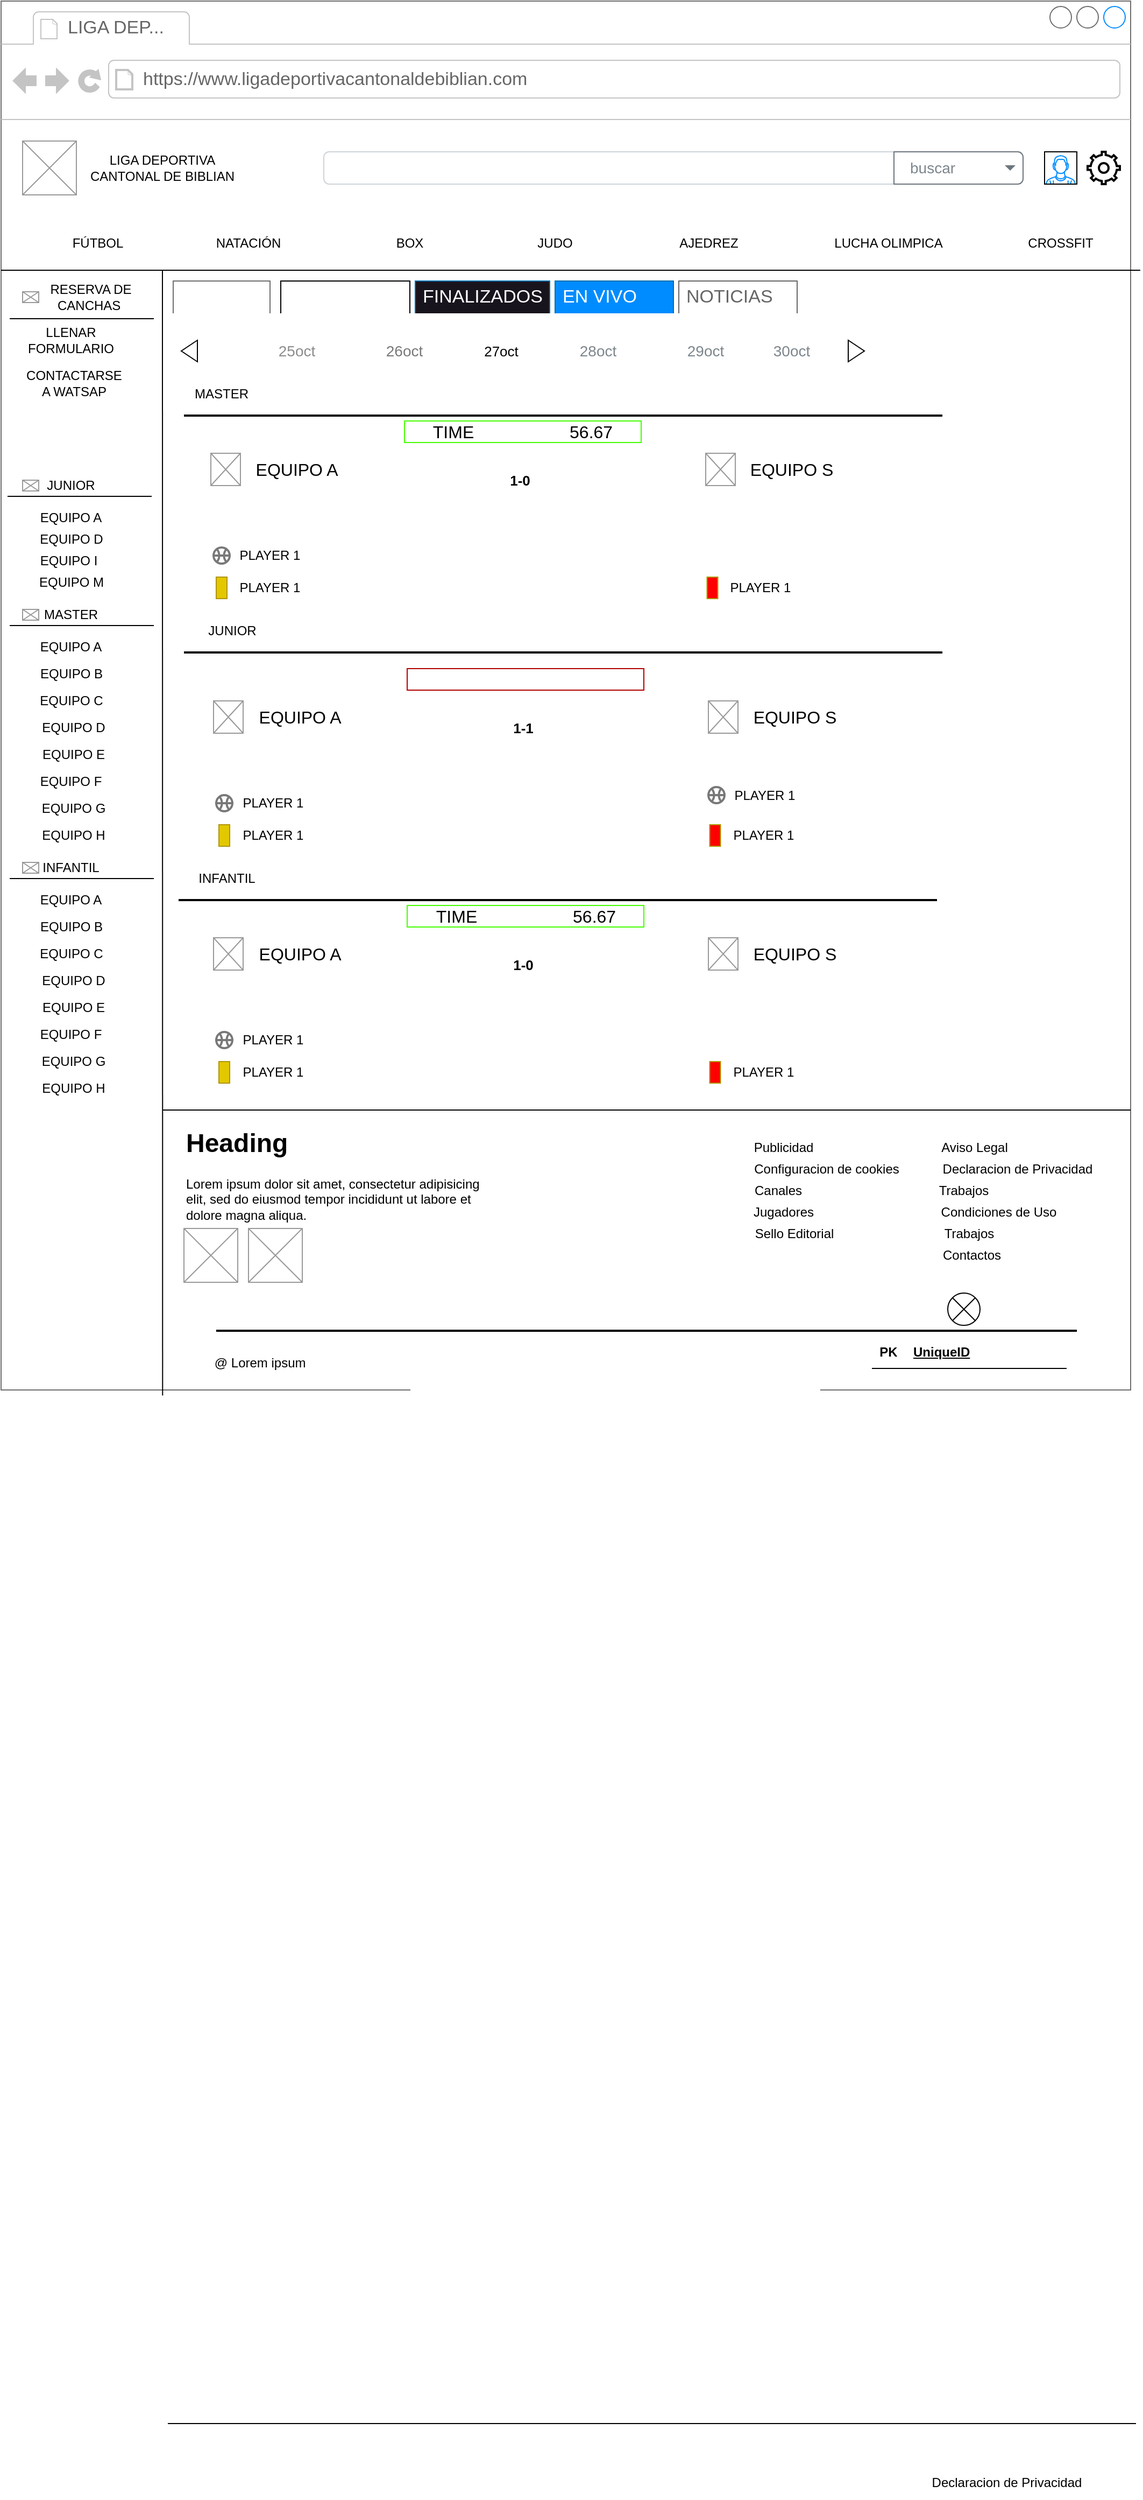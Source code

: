 <mxfile version="25.0.2">
  <diagram name="Page-1" id="2cc2dc42-3aac-f2a9-1cec-7a8b7cbee084">
    <mxGraphModel dx="1480" dy="934" grid="1" gridSize="10" guides="1" tooltips="1" connect="1" arrows="1" fold="1" page="1" pageScale="1" pageWidth="1100" pageHeight="850" background="#ffffff" math="0" shadow="0">
      <root>
        <mxCell id="0" />
        <mxCell id="1" parent="0" />
        <mxCell id="7026571954dc6520-1" value="&lt;div&gt;&lt;br&gt;&lt;/div&gt;&lt;div&gt;&lt;br&gt;&lt;/div&gt;&lt;div&gt;&lt;br&gt;&lt;/div&gt;&lt;div&gt;&lt;br&gt;&lt;/div&gt;" style="strokeWidth=1;shadow=0;dashed=0;align=center;html=1;shape=mxgraph.mockup.containers.browserWindow;rSize=0;strokeColor=#6e6e6e;mainText=,;recursiveResize=0;rounded=0;labelBackgroundColor=none;fontFamily=Verdana;fontSize=12;movable=0;resizable=0;rotatable=0;deletable=0;editable=0;locked=1;connectable=0;fillColor=default;gradientColor=default;" parent="1" vertex="1">
          <mxGeometry x="25" y="20" width="1050" height="1290" as="geometry" />
        </mxCell>
        <mxCell id="7026571954dc6520-2" value="LIGA DEP..." style="strokeWidth=1;shadow=0;dashed=0;align=center;html=1;shape=mxgraph.mockup.containers.anchor;fontSize=17;fontColor=#666666;align=left;" parent="7026571954dc6520-1" vertex="1">
          <mxGeometry x="60" y="12" width="110" height="26" as="geometry" />
        </mxCell>
        <mxCell id="7026571954dc6520-3" value="https://www.ligadeportivacantonaldebiblian.com" style="strokeWidth=1;shadow=0;dashed=0;align=center;html=1;shape=mxgraph.mockup.containers.anchor;rSize=0;fontSize=17;fontColor=#666666;align=left;" parent="7026571954dc6520-1" vertex="1">
          <mxGeometry x="130" y="60" width="250" height="26" as="geometry" />
        </mxCell>
        <mxCell id="J-Y7H0dTVJ3gCG0rteRI-6" value="" style="verticalLabelPosition=bottom;shadow=0;dashed=0;align=center;html=1;verticalAlign=top;strokeWidth=1;shape=mxgraph.mockup.graphics.simpleIcon;strokeColor=#999999;" parent="7026571954dc6520-1" vertex="1">
          <mxGeometry x="20" y="130" width="50" height="50" as="geometry" />
        </mxCell>
        <mxCell id="J-Y7H0dTVJ3gCG0rteRI-8" value="" style="html=1;shadow=0;dashed=0;shape=mxgraph.bootstrap.rrect;rSize=5;strokeColor=#CED4DA;html=1;whiteSpace=wrap;fillColor=#FFFFFF;fontColor=#7D868C;align=left;spacing=15;spacingLeft=40;fontSize=14;" parent="7026571954dc6520-1" vertex="1">
          <mxGeometry x="300" y="140" width="650" height="30" as="geometry" />
        </mxCell>
        <mxCell id="J-Y7H0dTVJ3gCG0rteRI-9" value="buscar" style="html=1;shadow=0;dashed=0;shape=mxgraph.bootstrap.rightButton;strokeColor=#6C757D;gradientColor=inherit;fontColor=inherit;fillColor=inherit;rSize=5;perimeter=none;whiteSpace=wrap;resizeHeight=1;fontSize=14;align=left;spacing=15;" parent="J-Y7H0dTVJ3gCG0rteRI-8" vertex="1">
          <mxGeometry x="1" width="120" height="30" relative="1" as="geometry">
            <mxPoint x="-120" as="offset" />
          </mxGeometry>
        </mxCell>
        <mxCell id="J-Y7H0dTVJ3gCG0rteRI-10" value="" style="shape=triangle;direction=south;fillColor=#6C767D;strokeColor=none;perimeter=none;" parent="J-Y7H0dTVJ3gCG0rteRI-9" vertex="1">
          <mxGeometry x="1" y="0.5" width="10" height="5" relative="1" as="geometry">
            <mxPoint x="-17" y="-2.5" as="offset" />
          </mxGeometry>
        </mxCell>
        <mxCell id="J-Y7H0dTVJ3gCG0rteRI-11" value="" style="html=1;verticalLabelPosition=bottom;align=center;labelBackgroundColor=#ffffff;verticalAlign=top;strokeWidth=2;shadow=0;dashed=0;shape=mxgraph.ios7.icons.settings;" parent="7026571954dc6520-1" vertex="1">
          <mxGeometry x="1010" y="140" width="30" height="30" as="geometry" />
        </mxCell>
        <mxCell id="J-Y7H0dTVJ3gCG0rteRI-12" value="" style="verticalLabelPosition=bottom;shadow=0;dashed=0;align=center;html=1;verticalAlign=top;strokeWidth=1;shape=mxgraph.mockup.containers.userMale;strokeColor2=#008cff;gradientColor=none;" parent="7026571954dc6520-1" vertex="1">
          <mxGeometry x="970" y="140" width="30" height="30" as="geometry" />
        </mxCell>
        <mxCell id="J-Y7H0dTVJ3gCG0rteRI-13" value="FÚTBOL" style="text;html=1;align=center;verticalAlign=middle;whiteSpace=wrap;rounded=0;" parent="7026571954dc6520-1" vertex="1">
          <mxGeometry x="60" y="210" width="60" height="30" as="geometry" />
        </mxCell>
        <mxCell id="J-Y7H0dTVJ3gCG0rteRI-14" value="" style="endArrow=none;html=1;rounded=0;exitX=0.999;exitY=0.244;exitDx=0;exitDy=0;exitPerimeter=0;" parent="7026571954dc6520-1" edge="1">
          <mxGeometry width="50" height="50" relative="1" as="geometry">
            <mxPoint x="1059" y="250" as="sourcePoint" />
            <mxPoint y="250" as="targetPoint" />
          </mxGeometry>
        </mxCell>
        <mxCell id="J-Y7H0dTVJ3gCG0rteRI-15" value="NATACIÓN" style="text;html=1;align=center;verticalAlign=middle;whiteSpace=wrap;rounded=0;" parent="7026571954dc6520-1" vertex="1">
          <mxGeometry x="200" y="210" width="60" height="30" as="geometry" />
        </mxCell>
        <mxCell id="J-Y7H0dTVJ3gCG0rteRI-16" value="BOX" style="text;html=1;align=center;verticalAlign=middle;whiteSpace=wrap;rounded=0;" parent="7026571954dc6520-1" vertex="1">
          <mxGeometry x="350" y="210" width="60" height="30" as="geometry" />
        </mxCell>
        <mxCell id="J-Y7H0dTVJ3gCG0rteRI-17" value="JUDO" style="text;html=1;align=center;verticalAlign=middle;whiteSpace=wrap;rounded=0;" parent="7026571954dc6520-1" vertex="1">
          <mxGeometry x="484.75" y="210" width="60" height="30" as="geometry" />
        </mxCell>
        <mxCell id="J-Y7H0dTVJ3gCG0rteRI-18" value="AJEDREZ" style="text;html=1;align=center;verticalAlign=middle;whiteSpace=wrap;rounded=0;" parent="7026571954dc6520-1" vertex="1">
          <mxGeometry x="627.5" y="210" width="60" height="30" as="geometry" />
        </mxCell>
        <mxCell id="J-Y7H0dTVJ3gCG0rteRI-19" value="LUCHA OLIMPICA" style="text;html=1;align=center;verticalAlign=middle;whiteSpace=wrap;rounded=0;" parent="7026571954dc6520-1" vertex="1">
          <mxGeometry x="765" y="210" width="120" height="30" as="geometry" />
        </mxCell>
        <mxCell id="J-Y7H0dTVJ3gCG0rteRI-20" value="CROSSFIT" style="text;html=1;align=center;verticalAlign=middle;whiteSpace=wrap;rounded=0;" parent="7026571954dc6520-1" vertex="1">
          <mxGeometry x="955" y="210" width="60" height="30" as="geometry" />
        </mxCell>
        <mxCell id="J-Y7H0dTVJ3gCG0rteRI-50" value="" style="endArrow=none;html=1;rounded=0;exitX=0.143;exitY=1.004;exitDx=0;exitDy=0;exitPerimeter=0;" parent="7026571954dc6520-1" source="7026571954dc6520-1" edge="1">
          <mxGeometry width="50" height="50" relative="1" as="geometry">
            <mxPoint x="160" y="840" as="sourcePoint" />
            <mxPoint x="150" y="250" as="targetPoint" />
          </mxGeometry>
        </mxCell>
        <mxCell id="J-Y7H0dTVJ3gCG0rteRI-51" value="MASTER" style="text;html=1;align=center;verticalAlign=middle;whiteSpace=wrap;rounded=0;" parent="7026571954dc6520-1" vertex="1">
          <mxGeometry x="35" y="555" width="60" height="30" as="geometry" />
        </mxCell>
        <mxCell id="J-Y7H0dTVJ3gCG0rteRI-52" value="JUNIOR" style="text;html=1;align=center;verticalAlign=middle;whiteSpace=wrap;rounded=0;" parent="7026571954dc6520-1" vertex="1">
          <mxGeometry x="35" y="435" width="60" height="30" as="geometry" />
        </mxCell>
        <mxCell id="J-Y7H0dTVJ3gCG0rteRI-53" value="EQUIPO A" style="text;html=1;align=center;verticalAlign=middle;whiteSpace=wrap;rounded=0;" parent="7026571954dc6520-1" vertex="1">
          <mxGeometry x="35" y="465" width="60" height="30" as="geometry" />
        </mxCell>
        <mxCell id="J-Y7H0dTVJ3gCG0rteRI-54" value="EQUIPO D" style="text;html=1;align=center;verticalAlign=middle;whiteSpace=wrap;rounded=0;" parent="7026571954dc6520-1" vertex="1">
          <mxGeometry x="32.5" y="485" width="65" height="30" as="geometry" />
        </mxCell>
        <mxCell id="J-Y7H0dTVJ3gCG0rteRI-55" value="EQUIPO I" style="text;html=1;align=center;verticalAlign=middle;whiteSpace=wrap;rounded=0;" parent="7026571954dc6520-1" vertex="1">
          <mxGeometry x="32.5" y="505" width="60" height="30" as="geometry" />
        </mxCell>
        <mxCell id="J-Y7H0dTVJ3gCG0rteRI-56" value="EQUIPO M" style="text;html=1;align=center;verticalAlign=middle;whiteSpace=wrap;rounded=0;" parent="7026571954dc6520-1" vertex="1">
          <mxGeometry x="32.5" y="525" width="65" height="30" as="geometry" />
        </mxCell>
        <mxCell id="J-Y7H0dTVJ3gCG0rteRI-57" value="EQUIPO A" style="text;html=1;align=center;verticalAlign=middle;whiteSpace=wrap;rounded=0;" parent="7026571954dc6520-1" vertex="1">
          <mxGeometry x="35" y="585" width="60" height="30" as="geometry" />
        </mxCell>
        <mxCell id="J-Y7H0dTVJ3gCG0rteRI-110" value="PROXIMOS" style="strokeWidth=1;shadow=0;dashed=0;align=center;html=1;shape=mxgraph.mockup.forms.uRect;fontSize=17;fontColor=#ffffff;align=left;spacingLeft=5;strokeColor=default;fillColor=default;" parent="7026571954dc6520-1" vertex="1">
          <mxGeometry x="260" y="260" width="120" height="30" as="geometry" />
        </mxCell>
        <mxCell id="J-Y7H0dTVJ3gCG0rteRI-111" value="INICIO" style="strokeWidth=1;shadow=0;dashed=0;align=center;html=1;shape=mxgraph.mockup.forms.uRect;fontSize=17;fontColor=#ffffff;align=left;spacingLeft=5;strokeColor=#6e6e6e;fillColor=default;" parent="7026571954dc6520-1" vertex="1">
          <mxGeometry x="160" y="260" width="90" height="30" as="geometry" />
        </mxCell>
        <mxCell id="J-Y7H0dTVJ3gCG0rteRI-112" value="FINALIZADOS" style="strokeWidth=1;shadow=0;dashed=0;align=center;html=1;shape=mxgraph.mockup.forms.uRect;fontSize=17;fontColor=#ffffff;align=left;spacingLeft=5;strokeColor=#006EAF;fillColor=#18141d;" parent="7026571954dc6520-1" vertex="1">
          <mxGeometry x="385" y="260" width="125" height="30" as="geometry" />
        </mxCell>
        <mxCell id="J-Y7H0dTVJ3gCG0rteRI-113" value="EN VIVO" style="strokeWidth=1;shadow=0;dashed=0;align=center;html=1;shape=mxgraph.mockup.forms.uRect;fontSize=17;fontColor=#ffffff;align=left;spacingLeft=5;strokeColor=#006EAF;fillColor=#008cff;" parent="7026571954dc6520-1" vertex="1">
          <mxGeometry x="515" y="260" width="110" height="30" as="geometry" />
        </mxCell>
        <mxCell id="J-Y7H0dTVJ3gCG0rteRI-245" value="" style="endArrow=none;html=1;rounded=0;" parent="7026571954dc6520-1" edge="1">
          <mxGeometry width="50" height="50" relative="1" as="geometry">
            <mxPoint x="155" y="2250" as="sourcePoint" />
            <mxPoint x="1055" y="2250" as="targetPoint" />
          </mxGeometry>
        </mxCell>
        <mxCell id="J-Y7H0dTVJ3gCG0rteRI-257" value="Declaracion de Privacidad" style="text;html=1;align=center;verticalAlign=middle;whiteSpace=wrap;rounded=0;" parent="7026571954dc6520-1" vertex="1">
          <mxGeometry x="860" y="2290" width="150" height="30" as="geometry" />
        </mxCell>
        <mxCell id="HXBTEdCZuYkMqVr9jufI-1" value="LIGA DEPORTIVA CANTONAL DE BIBLIAN" style="text;html=1;align=center;verticalAlign=middle;whiteSpace=wrap;rounded=0;" parent="7026571954dc6520-1" vertex="1">
          <mxGeometry x="80" y="140" width="140" height="30" as="geometry" />
        </mxCell>
        <mxCell id="HXBTEdCZuYkMqVr9jufI-3" value="" style="line;strokeWidth=1;html=1;" parent="7026571954dc6520-1" vertex="1">
          <mxGeometry x="6" y="455" width="134" height="10" as="geometry" />
        </mxCell>
        <mxCell id="HXBTEdCZuYkMqVr9jufI-4" value="" style="line;strokeWidth=1;html=1;" parent="7026571954dc6520-1" vertex="1">
          <mxGeometry x="8" y="575" width="134" height="10" as="geometry" />
        </mxCell>
        <mxCell id="HXBTEdCZuYkMqVr9jufI-5" value="" style="verticalLabelPosition=bottom;shadow=0;dashed=0;align=center;html=1;verticalAlign=top;strokeWidth=1;shape=mxgraph.mockup.graphics.simpleIcon;strokeColor=#999999;" parent="7026571954dc6520-1" vertex="1">
          <mxGeometry x="20" y="445" width="15" height="10" as="geometry" />
        </mxCell>
        <mxCell id="HXBTEdCZuYkMqVr9jufI-6" value="" style="verticalLabelPosition=bottom;shadow=0;dashed=0;align=center;html=1;verticalAlign=top;strokeWidth=1;shape=mxgraph.mockup.graphics.simpleIcon;strokeColor=#999999;" parent="7026571954dc6520-1" vertex="1">
          <mxGeometry x="20" y="565" width="15" height="10" as="geometry" />
        </mxCell>
        <mxCell id="HXBTEdCZuYkMqVr9jufI-7" value="EQUIPO B" style="text;html=1;align=center;verticalAlign=middle;whiteSpace=wrap;rounded=0;" parent="7026571954dc6520-1" vertex="1">
          <mxGeometry x="32.5" y="610" width="65" height="30" as="geometry" />
        </mxCell>
        <mxCell id="HXBTEdCZuYkMqVr9jufI-12" value="EQUIPO C" style="text;html=1;align=center;verticalAlign=middle;whiteSpace=wrap;rounded=0;" parent="7026571954dc6520-1" vertex="1">
          <mxGeometry x="32.5" y="635" width="65" height="30" as="geometry" />
        </mxCell>
        <mxCell id="HXBTEdCZuYkMqVr9jufI-13" value="EQUIPO D" style="text;html=1;align=center;verticalAlign=middle;whiteSpace=wrap;rounded=0;" parent="7026571954dc6520-1" vertex="1">
          <mxGeometry x="35" y="660" width="65" height="30" as="geometry" />
        </mxCell>
        <mxCell id="HXBTEdCZuYkMqVr9jufI-14" value="EQUIPO E" style="text;html=1;align=center;verticalAlign=middle;whiteSpace=wrap;rounded=0;" parent="7026571954dc6520-1" vertex="1">
          <mxGeometry x="35" y="685" width="65" height="30" as="geometry" />
        </mxCell>
        <mxCell id="HXBTEdCZuYkMqVr9jufI-15" value="EQUIPO F" style="text;html=1;align=center;verticalAlign=middle;whiteSpace=wrap;rounded=0;" parent="7026571954dc6520-1" vertex="1">
          <mxGeometry x="35" y="710" width="60" height="30" as="geometry" />
        </mxCell>
        <mxCell id="HXBTEdCZuYkMqVr9jufI-16" value="EQUIPO G" style="text;html=1;align=center;verticalAlign=middle;whiteSpace=wrap;rounded=0;" parent="7026571954dc6520-1" vertex="1">
          <mxGeometry x="35" y="735" width="65" height="30" as="geometry" />
        </mxCell>
        <mxCell id="HXBTEdCZuYkMqVr9jufI-17" value="EQUIPO H" style="text;html=1;align=center;verticalAlign=middle;whiteSpace=wrap;rounded=0;" parent="7026571954dc6520-1" vertex="1">
          <mxGeometry x="35" y="760" width="65" height="30" as="geometry" />
        </mxCell>
        <mxCell id="HXBTEdCZuYkMqVr9jufI-22" value="RESERVA DE&lt;div&gt;CANCHAS&amp;nbsp;&lt;/div&gt;" style="text;html=1;align=center;verticalAlign=middle;whiteSpace=wrap;rounded=0;" parent="7026571954dc6520-1" vertex="1">
          <mxGeometry x="37" y="260" width="93" height="30" as="geometry" />
        </mxCell>
        <mxCell id="HXBTEdCZuYkMqVr9jufI-23" value="" style="line;strokeWidth=1;html=1;" parent="7026571954dc6520-1" vertex="1">
          <mxGeometry x="8" y="290" width="134" height="10" as="geometry" />
        </mxCell>
        <mxCell id="HXBTEdCZuYkMqVr9jufI-24" value="" style="verticalLabelPosition=bottom;shadow=0;dashed=0;align=center;html=1;verticalAlign=top;strokeWidth=1;shape=mxgraph.mockup.graphics.simpleIcon;strokeColor=#999999;" parent="7026571954dc6520-1" vertex="1">
          <mxGeometry x="20" y="270" width="15" height="10" as="geometry" />
        </mxCell>
        <mxCell id="HXBTEdCZuYkMqVr9jufI-25" value="LLENAR FORMULARIO" style="text;html=1;align=center;verticalAlign=middle;whiteSpace=wrap;rounded=0;" parent="7026571954dc6520-1" vertex="1">
          <mxGeometry x="35" y="300" width="60" height="30" as="geometry" />
        </mxCell>
        <mxCell id="5OzxzXaVveCsNpC4uV2Q-2" value="CONTACTARSE A WATSAP" style="text;html=1;align=center;verticalAlign=middle;whiteSpace=wrap;rounded=0;" vertex="1" parent="7026571954dc6520-1">
          <mxGeometry x="37.5" y="340" width="60" height="30" as="geometry" />
        </mxCell>
        <mxCell id="5OzxzXaVveCsNpC4uV2Q-4" value="NOTICIAS" style="strokeWidth=1;shadow=0;dashed=0;align=center;html=1;shape=mxgraph.mockup.forms.uRect;fontSize=17;fontColor=#666666;align=left;spacingLeft=5;strokeColor=#666666;" vertex="1" parent="7026571954dc6520-1">
          <mxGeometry x="630" y="260" width="110" height="30" as="geometry" />
        </mxCell>
        <mxCell id="5OzxzXaVveCsNpC4uV2Q-5" value="INFANTIL" style="text;html=1;align=center;verticalAlign=middle;whiteSpace=wrap;rounded=0;" vertex="1" parent="7026571954dc6520-1">
          <mxGeometry x="35" y="790" width="60" height="30" as="geometry" />
        </mxCell>
        <mxCell id="5OzxzXaVveCsNpC4uV2Q-6" value="EQUIPO A" style="text;html=1;align=center;verticalAlign=middle;whiteSpace=wrap;rounded=0;" vertex="1" parent="7026571954dc6520-1">
          <mxGeometry x="35" y="820" width="60" height="30" as="geometry" />
        </mxCell>
        <mxCell id="5OzxzXaVveCsNpC4uV2Q-7" value="" style="line;strokeWidth=1;html=1;" vertex="1" parent="7026571954dc6520-1">
          <mxGeometry x="8" y="810" width="134" height="10" as="geometry" />
        </mxCell>
        <mxCell id="5OzxzXaVveCsNpC4uV2Q-8" value="" style="verticalLabelPosition=bottom;shadow=0;dashed=0;align=center;html=1;verticalAlign=top;strokeWidth=1;shape=mxgraph.mockup.graphics.simpleIcon;strokeColor=#999999;" vertex="1" parent="7026571954dc6520-1">
          <mxGeometry x="20" y="800" width="15" height="10" as="geometry" />
        </mxCell>
        <mxCell id="5OzxzXaVveCsNpC4uV2Q-9" value="EQUIPO B" style="text;html=1;align=center;verticalAlign=middle;whiteSpace=wrap;rounded=0;" vertex="1" parent="7026571954dc6520-1">
          <mxGeometry x="32.5" y="845" width="65" height="30" as="geometry" />
        </mxCell>
        <mxCell id="5OzxzXaVveCsNpC4uV2Q-10" value="EQUIPO C" style="text;html=1;align=center;verticalAlign=middle;whiteSpace=wrap;rounded=0;" vertex="1" parent="7026571954dc6520-1">
          <mxGeometry x="32.5" y="870" width="65" height="30" as="geometry" />
        </mxCell>
        <mxCell id="5OzxzXaVveCsNpC4uV2Q-11" value="EQUIPO D" style="text;html=1;align=center;verticalAlign=middle;whiteSpace=wrap;rounded=0;" vertex="1" parent="7026571954dc6520-1">
          <mxGeometry x="35" y="895" width="65" height="30" as="geometry" />
        </mxCell>
        <mxCell id="5OzxzXaVveCsNpC4uV2Q-12" value="EQUIPO E" style="text;html=1;align=center;verticalAlign=middle;whiteSpace=wrap;rounded=0;" vertex="1" parent="7026571954dc6520-1">
          <mxGeometry x="35" y="920" width="65" height="30" as="geometry" />
        </mxCell>
        <mxCell id="5OzxzXaVveCsNpC4uV2Q-13" value="EQUIPO F" style="text;html=1;align=center;verticalAlign=middle;whiteSpace=wrap;rounded=0;" vertex="1" parent="7026571954dc6520-1">
          <mxGeometry x="35" y="945" width="60" height="30" as="geometry" />
        </mxCell>
        <mxCell id="5OzxzXaVveCsNpC4uV2Q-14" value="EQUIPO G" style="text;html=1;align=center;verticalAlign=middle;whiteSpace=wrap;rounded=0;" vertex="1" parent="7026571954dc6520-1">
          <mxGeometry x="35" y="970" width="65" height="30" as="geometry" />
        </mxCell>
        <mxCell id="5OzxzXaVveCsNpC4uV2Q-15" value="EQUIPO H" style="text;html=1;align=center;verticalAlign=middle;whiteSpace=wrap;rounded=0;" vertex="1" parent="7026571954dc6520-1">
          <mxGeometry x="35" y="995" width="65" height="30" as="geometry" />
        </mxCell>
        <mxCell id="5OzxzXaVveCsNpC4uV2Q-28" value="" style="swimlane;shape=mxgraph.bootstrap.anchor;strokeColor=none;fillColor=none;fontColor=#0085FC;fontStyle=0;childLayout=stackLayout;horizontal=0;startSize=0;horizontalStack=1;resizeParent=1;resizeParentMax=0;resizeLast=0;collapsible=0;marginBottom=0;whiteSpace=wrap;html=1;" vertex="1" parent="1">
          <mxGeometry x="260" y="330" width="80" height="30" as="geometry" />
        </mxCell>
        <mxCell id="5OzxzXaVveCsNpC4uV2Q-29" value="&lt;font color=&quot;#8c8c8c&quot;&gt;25oct&lt;/font&gt;" style="text;strokeColor=inherit;align=center;verticalAlign=middle;spacingLeft=10;spacingRight=10;overflow=hidden;points=[[0,0.5],[1,0.5]];portConstraint=eastwest;rotatable=0;whiteSpace=wrap;html=1;shape=mxgraph.bootstrap.leftButton;rSize=5;fillColor=inherit;fontColor=inherit;fontSize=14;" vertex="1" parent="5OzxzXaVveCsNpC4uV2Q-28">
          <mxGeometry width="80" height="30" as="geometry" />
        </mxCell>
        <mxCell id="5OzxzXaVveCsNpC4uV2Q-33" value="29oct" style="text;strokeColor=none;align=center;verticalAlign=middle;spacingLeft=10;spacingRight=10;overflow=hidden;points=[[0,0.5],[1,0.5]];portConstraint=eastwest;rotatable=0;whiteSpace=wrap;html=1;shape=mxgraph.bootstrap.rightButton;rSize=5;fillColor=inherit;fontColor=#7D868C;fontSize=14;" vertex="1" parent="1">
          <mxGeometry x="640" y="330" width="80" height="30" as="geometry" />
        </mxCell>
        <mxCell id="5OzxzXaVveCsNpC4uV2Q-34" value="30oct" style="text;strokeColor=none;align=center;verticalAlign=middle;spacingLeft=10;spacingRight=10;overflow=hidden;points=[[0,0.5],[1,0.5]];portConstraint=eastwest;rotatable=0;whiteSpace=wrap;html=1;shape=mxgraph.bootstrap.rightButton;rSize=5;fillColor=inherit;fontColor=#7D868C;fontSize=14;" vertex="1" parent="1">
          <mxGeometry x="720" y="330" width="80" height="30" as="geometry" />
        </mxCell>
        <mxCell id="5OzxzXaVveCsNpC4uV2Q-36" value="" style="triangle;whiteSpace=wrap;html=1;dashed=0;direction=south;rotation=-90;" vertex="1" parent="1">
          <mxGeometry x="810" y="337.5" width="20" height="15" as="geometry" />
        </mxCell>
        <mxCell id="5OzxzXaVveCsNpC4uV2Q-37" value="" style="triangle;whiteSpace=wrap;html=1;dashed=0;direction=south;rotation=90;" vertex="1" parent="1">
          <mxGeometry x="190" y="337.5" width="20" height="15" as="geometry" />
        </mxCell>
        <mxCell id="5OzxzXaVveCsNpC4uV2Q-32" value="28oct" style="text;strokeColor=none;align=center;verticalAlign=middle;spacingLeft=10;spacingRight=10;overflow=hidden;points=[[0,0.5],[1,0.5]];portConstraint=eastwest;rotatable=0;whiteSpace=wrap;html=1;shape=mxgraph.bootstrap.rightButton;rSize=5;fillColor=inherit;fontColor=#7D868C;fontSize=14;" vertex="1" parent="1">
          <mxGeometry x="540" y="330" width="80" height="30" as="geometry" />
        </mxCell>
        <mxCell id="5OzxzXaVveCsNpC4uV2Q-31" value="&lt;font style=&quot;font-size: 13px;&quot;&gt;27oct&lt;/font&gt;" style="text;strokeColor=none;align=center;verticalAlign=middle;spacingLeft=10;spacingRight=10;overflow=hidden;points=[[0,0.5],[1,0.5]];portConstraint=eastwest;rotatable=0;whiteSpace=wrap;html=1;rSize=5;fillColor=inherit;fontColor=inherit;fontSize=14;" vertex="1" parent="1">
          <mxGeometry x="460" y="330" width="60" height="30" as="geometry" />
        </mxCell>
        <mxCell id="5OzxzXaVveCsNpC4uV2Q-30" value="&lt;font color=&quot;#787878&quot;&gt;26oct&lt;/font&gt;" style="text;strokeColor=none;align=center;verticalAlign=middle;spacingLeft=10;spacingRight=10;overflow=hidden;points=[[0,0.5],[1,0.5]];portConstraint=eastwest;rotatable=0;whiteSpace=wrap;html=1;rSize=5;fillColor=inherit;fontColor=inherit;fontSize=14;" vertex="1" parent="1">
          <mxGeometry x="370" y="330" width="60" height="30" as="geometry" />
        </mxCell>
        <mxCell id="5OzxzXaVveCsNpC4uV2Q-39" value="MASTER" style="text;html=1;align=center;verticalAlign=middle;whiteSpace=wrap;rounded=0;" vertex="1" parent="1">
          <mxGeometry x="200" y="370" width="60" height="30" as="geometry" />
        </mxCell>
        <mxCell id="5OzxzXaVveCsNpC4uV2Q-41" value="&lt;font style=&quot;font-size: 16px;&quot;&gt;EQUIPO A&lt;/font&gt;" style="text;html=1;align=center;verticalAlign=middle;whiteSpace=wrap;rounded=0;" vertex="1" parent="1">
          <mxGeometry x="260" y="430" width="80" height="50" as="geometry" />
        </mxCell>
        <mxCell id="5OzxzXaVveCsNpC4uV2Q-43" value="&lt;font style=&quot;font-size: 13px;&quot;&gt;&lt;b style=&quot;&quot;&gt;1-0&lt;/b&gt;&lt;/font&gt;" style="text;html=1;align=center;verticalAlign=middle;whiteSpace=wrap;rounded=0;" vertex="1" parent="1">
          <mxGeometry x="475" y="450" width="65" height="30" as="geometry" />
        </mxCell>
        <mxCell id="5OzxzXaVveCsNpC4uV2Q-61" value="JUNIOR" style="text;html=1;align=center;verticalAlign=middle;whiteSpace=wrap;rounded=0;" vertex="1" parent="1">
          <mxGeometry x="210" y="590" width="60" height="30" as="geometry" />
        </mxCell>
        <mxCell id="5OzxzXaVveCsNpC4uV2Q-62" value="" style="line;strokeWidth=2;html=1;" vertex="1" parent="1">
          <mxGeometry x="195" y="400" width="705" height="10" as="geometry" />
        </mxCell>
        <mxCell id="5OzxzXaVveCsNpC4uV2Q-63" value="" style="line;strokeWidth=2;html=1;" vertex="1" parent="1">
          <mxGeometry x="195" y="620" width="705" height="10" as="geometry" />
        </mxCell>
        <mxCell id="5OzxzXaVveCsNpC4uV2Q-100" value="" style="verticalLabelPosition=bottom;shadow=0;dashed=0;align=center;html=1;verticalAlign=top;strokeWidth=1;shape=mxgraph.mockup.graphics.simpleIcon;strokeColor=#999999;" vertex="1" parent="1">
          <mxGeometry x="220" y="440" width="27.5" height="30" as="geometry" />
        </mxCell>
        <mxCell id="5OzxzXaVveCsNpC4uV2Q-143" value="INFANTIL" style="text;html=1;align=center;verticalAlign=middle;whiteSpace=wrap;rounded=0;" vertex="1" parent="1">
          <mxGeometry x="205" y="820" width="60" height="30" as="geometry" />
        </mxCell>
        <mxCell id="5OzxzXaVveCsNpC4uV2Q-144" value="" style="line;strokeWidth=2;html=1;" vertex="1" parent="1">
          <mxGeometry x="190" y="850" width="705" height="10" as="geometry" />
        </mxCell>
        <mxCell id="5OzxzXaVveCsNpC4uV2Q-175" value="&lt;h1 style=&quot;margin-top: 0px;&quot;&gt;Heading&lt;/h1&gt;&lt;p&gt;Lorem ipsum dolor sit amet, consectetur adipisicing elit, sed do eiusmod tempor incididunt ut labore et dolore magna aliqua.&lt;/p&gt;" style="text;html=1;whiteSpace=wrap;overflow=hidden;rounded=0;" vertex="1" parent="1">
          <mxGeometry x="195" y="1060" width="280" height="120" as="geometry" />
        </mxCell>
        <mxCell id="5OzxzXaVveCsNpC4uV2Q-176" value="" style="verticalLabelPosition=bottom;shadow=0;dashed=0;align=center;html=1;verticalAlign=top;strokeWidth=1;shape=mxgraph.mockup.graphics.simpleIcon;strokeColor=#999999;" vertex="1" parent="1">
          <mxGeometry x="195" y="1160" width="50" height="50" as="geometry" />
        </mxCell>
        <mxCell id="5OzxzXaVveCsNpC4uV2Q-177" value="" style="verticalLabelPosition=bottom;shadow=0;dashed=0;align=center;html=1;verticalAlign=top;strokeWidth=1;shape=mxgraph.mockup.graphics.simpleIcon;strokeColor=#999999;" vertex="1" parent="1">
          <mxGeometry x="255" y="1160" width="50" height="50" as="geometry" />
        </mxCell>
        <mxCell id="5OzxzXaVveCsNpC4uV2Q-178" value="Publicidad" style="text;html=1;align=center;verticalAlign=middle;whiteSpace=wrap;rounded=0;" vertex="1" parent="1">
          <mxGeometry x="720" y="1070" width="65" height="30" as="geometry" />
        </mxCell>
        <mxCell id="5OzxzXaVveCsNpC4uV2Q-179" value="Configuracion de cookies" style="text;html=1;align=center;verticalAlign=middle;whiteSpace=wrap;rounded=0;" vertex="1" parent="1">
          <mxGeometry x="720" y="1090" width="145" height="30" as="geometry" />
        </mxCell>
        <mxCell id="5OzxzXaVveCsNpC4uV2Q-180" value="Canales" style="text;html=1;align=center;verticalAlign=middle;whiteSpace=wrap;rounded=0;" vertex="1" parent="1">
          <mxGeometry x="720" y="1110" width="55" height="30" as="geometry" />
        </mxCell>
        <mxCell id="5OzxzXaVveCsNpC4uV2Q-181" value="Jugadores" style="text;html=1;align=center;verticalAlign=middle;whiteSpace=wrap;rounded=0;" vertex="1" parent="1">
          <mxGeometry x="720" y="1130" width="65" height="30" as="geometry" />
        </mxCell>
        <mxCell id="5OzxzXaVveCsNpC4uV2Q-182" value="Sello Editorial" style="text;html=1;align=center;verticalAlign=middle;whiteSpace=wrap;rounded=0;" vertex="1" parent="1">
          <mxGeometry x="720" y="1150" width="85" height="30" as="geometry" />
        </mxCell>
        <mxCell id="5OzxzXaVveCsNpC4uV2Q-183" value="Aviso Legal" style="text;html=1;align=center;verticalAlign=middle;whiteSpace=wrap;rounded=0;" vertex="1" parent="1">
          <mxGeometry x="895" y="1070" width="70" height="30" as="geometry" />
        </mxCell>
        <mxCell id="5OzxzXaVveCsNpC4uV2Q-184" value="Declaracion de Privacidad" style="text;html=1;align=center;verticalAlign=middle;whiteSpace=wrap;rounded=0;" vertex="1" parent="1">
          <mxGeometry x="895" y="1090" width="150" height="30" as="geometry" />
        </mxCell>
        <mxCell id="5OzxzXaVveCsNpC4uV2Q-185" value="Trabajos" style="text;html=1;align=center;verticalAlign=middle;whiteSpace=wrap;rounded=0;" vertex="1" parent="1">
          <mxGeometry x="895" y="1110" width="50" height="30" as="geometry" />
        </mxCell>
        <mxCell id="5OzxzXaVveCsNpC4uV2Q-186" value="Condiciones de Uso" style="text;html=1;align=center;verticalAlign=middle;whiteSpace=wrap;rounded=0;" vertex="1" parent="1">
          <mxGeometry x="895" y="1130" width="115" height="30" as="geometry" />
        </mxCell>
        <mxCell id="5OzxzXaVveCsNpC4uV2Q-187" value="Trabajos" style="text;html=1;align=center;verticalAlign=middle;whiteSpace=wrap;rounded=0;" vertex="1" parent="1">
          <mxGeometry x="900" y="1150" width="50" height="30" as="geometry" />
        </mxCell>
        <mxCell id="5OzxzXaVveCsNpC4uV2Q-188" value="Contactos" style="text;html=1;align=center;verticalAlign=middle;whiteSpace=wrap;rounded=0;" vertex="1" parent="1">
          <mxGeometry x="900" y="1170" width="55" height="30" as="geometry" />
        </mxCell>
        <mxCell id="5OzxzXaVveCsNpC4uV2Q-189" value="" style="verticalLabelPosition=bottom;verticalAlign=top;html=1;shape=mxgraph.flowchart.or;" vertex="1" parent="1">
          <mxGeometry x="905" y="1220" width="30" height="30" as="geometry" />
        </mxCell>
        <mxCell id="5OzxzXaVveCsNpC4uV2Q-190" value="" style="line;strokeWidth=2;html=1;" vertex="1" parent="1">
          <mxGeometry x="225" y="1250" width="800" height="10" as="geometry" />
        </mxCell>
        <mxCell id="5OzxzXaVveCsNpC4uV2Q-191" value="&lt;span style=&quot;text-align: left;&quot;&gt;@ Lorem ipsum&amp;nbsp;&lt;/span&gt;" style="text;html=1;align=center;verticalAlign=middle;whiteSpace=wrap;rounded=0;" vertex="1" parent="1">
          <mxGeometry x="220" y="1270" width="95" height="30" as="geometry" />
        </mxCell>
        <mxCell id="5OzxzXaVveCsNpC4uV2Q-192" value="" style="shape=table;startSize=0;container=1;collapsible=1;childLayout=tableLayout;fixedRows=1;rowLines=0;fontStyle=0;align=center;resizeLast=1;strokeColor=none;fillColor=none;collapsible=0;" vertex="1" parent="1">
          <mxGeometry x="835" y="1260" width="180" height="30" as="geometry" />
        </mxCell>
        <mxCell id="5OzxzXaVveCsNpC4uV2Q-193" value="" style="shape=tableRow;horizontal=0;startSize=0;swimlaneHead=0;swimlaneBody=0;fillColor=none;collapsible=0;dropTarget=0;points=[[0,0.5],[1,0.5]];portConstraint=eastwest;top=0;left=0;right=0;bottom=1;" vertex="1" parent="5OzxzXaVveCsNpC4uV2Q-192">
          <mxGeometry width="180" height="30" as="geometry" />
        </mxCell>
        <mxCell id="5OzxzXaVveCsNpC4uV2Q-194" value="PK" style="shape=partialRectangle;connectable=0;fillColor=none;top=0;left=0;bottom=0;right=0;fontStyle=1;overflow=hidden;whiteSpace=wrap;html=1;" vertex="1" parent="5OzxzXaVveCsNpC4uV2Q-193">
          <mxGeometry width="30" height="30" as="geometry">
            <mxRectangle width="30" height="30" as="alternateBounds" />
          </mxGeometry>
        </mxCell>
        <mxCell id="5OzxzXaVveCsNpC4uV2Q-195" value="UniqueID" style="shape=partialRectangle;connectable=0;fillColor=none;top=0;left=0;bottom=0;right=0;align=left;spacingLeft=6;fontStyle=5;overflow=hidden;whiteSpace=wrap;html=1;" vertex="1" parent="5OzxzXaVveCsNpC4uV2Q-193">
          <mxGeometry x="30" width="150" height="30" as="geometry">
            <mxRectangle width="150" height="30" as="alternateBounds" />
          </mxGeometry>
        </mxCell>
        <mxCell id="5OzxzXaVveCsNpC4uV2Q-196" value="" style="endArrow=none;html=1;rounded=0;" edge="1" parent="1">
          <mxGeometry width="50" height="50" relative="1" as="geometry">
            <mxPoint x="175" y="1050" as="sourcePoint" />
            <mxPoint x="1075" y="1050" as="targetPoint" />
          </mxGeometry>
        </mxCell>
        <mxCell id="5OzxzXaVveCsNpC4uV2Q-248" value="" style="rounded=0;whiteSpace=wrap;html=1;fillColor=#e3c800;fontColor=#000000;strokeColor=#B09500;" vertex="1" parent="1">
          <mxGeometry x="225" y="555" width="10" height="20" as="geometry" />
        </mxCell>
        <mxCell id="5OzxzXaVveCsNpC4uV2Q-250" value="&lt;font style=&quot;font-size: 16px;&quot;&gt;EQUIPO S&lt;/font&gt;" style="text;html=1;align=center;verticalAlign=middle;whiteSpace=wrap;rounded=0;" vertex="1" parent="1">
          <mxGeometry x="720" y="430" width="80" height="50" as="geometry" />
        </mxCell>
        <mxCell id="5OzxzXaVveCsNpC4uV2Q-251" value="" style="verticalLabelPosition=bottom;shadow=0;dashed=0;align=center;html=1;verticalAlign=top;strokeWidth=1;shape=mxgraph.mockup.graphics.simpleIcon;strokeColor=#999999;" vertex="1" parent="1">
          <mxGeometry x="680" y="440" width="27.5" height="30" as="geometry" />
        </mxCell>
        <mxCell id="5OzxzXaVveCsNpC4uV2Q-252" value="PLAYER 1" style="text;html=1;align=center;verticalAlign=middle;whiteSpace=wrap;rounded=0;" vertex="1" parent="1">
          <mxGeometry x="245" y="550" width="60" height="30" as="geometry" />
        </mxCell>
        <mxCell id="5OzxzXaVveCsNpC4uV2Q-253" value="PLAYER 1" style="text;html=1;align=center;verticalAlign=middle;whiteSpace=wrap;rounded=0;" vertex="1" parent="1">
          <mxGeometry x="245" y="520" width="60" height="30" as="geometry" />
        </mxCell>
        <mxCell id="5OzxzXaVveCsNpC4uV2Q-254" value="" style="html=1;verticalLabelPosition=bottom;align=center;labelBackgroundColor=#ffffff;verticalAlign=top;strokeWidth=2;strokeColor=#787878;shadow=0;dashed=0;shape=mxgraph.ios7.icons.basketball;fillColor=none;" vertex="1" parent="1">
          <mxGeometry x="222.5" y="527.5" width="15" height="15" as="geometry" />
        </mxCell>
        <mxCell id="5OzxzXaVveCsNpC4uV2Q-255" value="" style="rounded=0;whiteSpace=wrap;html=1;fillColor=#FF0000;fontColor=#000000;strokeColor=#B09500;" vertex="1" parent="1">
          <mxGeometry x="681.25" y="555" width="10" height="20" as="geometry" />
        </mxCell>
        <mxCell id="5OzxzXaVveCsNpC4uV2Q-256" value="PLAYER 1" style="text;html=1;align=center;verticalAlign=middle;whiteSpace=wrap;rounded=0;" vertex="1" parent="1">
          <mxGeometry x="701.25" y="550" width="60" height="30" as="geometry" />
        </mxCell>
        <mxCell id="5OzxzXaVveCsNpC4uV2Q-257" value="&lt;font style=&quot;font-size: 16px;&quot;&gt;TIME&amp;nbsp; &amp;nbsp; &amp;nbsp; &amp;nbsp; &amp;nbsp; &amp;nbsp; &amp;nbsp; &amp;nbsp; &amp;nbsp; &amp;nbsp; 56.67&lt;/font&gt;" style="text;html=1;align=center;verticalAlign=middle;whiteSpace=wrap;rounded=0;fillColor=none;strokeColor=#44ff00;fontColor=#000000;" vertex="1" parent="1">
          <mxGeometry x="400" y="410" width="220" height="20" as="geometry" />
        </mxCell>
        <mxCell id="5OzxzXaVveCsNpC4uV2Q-258" value="&lt;font style=&quot;font-size: 16px;&quot;&gt;EQUIPO A&lt;/font&gt;" style="text;html=1;align=center;verticalAlign=middle;whiteSpace=wrap;rounded=0;" vertex="1" parent="1">
          <mxGeometry x="262.5" y="660" width="80" height="50" as="geometry" />
        </mxCell>
        <mxCell id="5OzxzXaVveCsNpC4uV2Q-259" value="&lt;font style=&quot;font-size: 13px;&quot;&gt;&lt;b style=&quot;&quot;&gt;1-1&lt;/b&gt;&lt;/font&gt;" style="text;html=1;align=center;verticalAlign=middle;whiteSpace=wrap;rounded=0;" vertex="1" parent="1">
          <mxGeometry x="477.5" y="680" width="65" height="30" as="geometry" />
        </mxCell>
        <mxCell id="5OzxzXaVveCsNpC4uV2Q-260" value="" style="verticalLabelPosition=bottom;shadow=0;dashed=0;align=center;html=1;verticalAlign=top;strokeWidth=1;shape=mxgraph.mockup.graphics.simpleIcon;strokeColor=#999999;" vertex="1" parent="1">
          <mxGeometry x="222.5" y="670" width="27.5" height="30" as="geometry" />
        </mxCell>
        <mxCell id="5OzxzXaVveCsNpC4uV2Q-261" value="" style="rounded=0;whiteSpace=wrap;html=1;fillColor=#e3c800;fontColor=#000000;strokeColor=#B09500;" vertex="1" parent="1">
          <mxGeometry x="227.5" y="785" width="10" height="20" as="geometry" />
        </mxCell>
        <mxCell id="5OzxzXaVveCsNpC4uV2Q-262" value="&lt;font style=&quot;font-size: 16px;&quot;&gt;EQUIPO S&lt;/font&gt;" style="text;html=1;align=center;verticalAlign=middle;whiteSpace=wrap;rounded=0;" vertex="1" parent="1">
          <mxGeometry x="722.5" y="660" width="80" height="50" as="geometry" />
        </mxCell>
        <mxCell id="5OzxzXaVveCsNpC4uV2Q-263" value="" style="verticalLabelPosition=bottom;shadow=0;dashed=0;align=center;html=1;verticalAlign=top;strokeWidth=1;shape=mxgraph.mockup.graphics.simpleIcon;strokeColor=#999999;" vertex="1" parent="1">
          <mxGeometry x="682.5" y="670" width="27.5" height="30" as="geometry" />
        </mxCell>
        <mxCell id="5OzxzXaVveCsNpC4uV2Q-264" value="PLAYER 1" style="text;html=1;align=center;verticalAlign=middle;whiteSpace=wrap;rounded=0;" vertex="1" parent="1">
          <mxGeometry x="247.5" y="780" width="60" height="30" as="geometry" />
        </mxCell>
        <mxCell id="5OzxzXaVveCsNpC4uV2Q-265" value="PLAYER 1" style="text;html=1;align=center;verticalAlign=middle;whiteSpace=wrap;rounded=0;" vertex="1" parent="1">
          <mxGeometry x="247.5" y="750" width="60" height="30" as="geometry" />
        </mxCell>
        <mxCell id="5OzxzXaVveCsNpC4uV2Q-266" value="" style="html=1;verticalLabelPosition=bottom;align=center;labelBackgroundColor=#ffffff;verticalAlign=top;strokeWidth=2;strokeColor=#787878;shadow=0;dashed=0;shape=mxgraph.ios7.icons.basketball;fillColor=none;" vertex="1" parent="1">
          <mxGeometry x="225" y="757.5" width="15" height="15" as="geometry" />
        </mxCell>
        <mxCell id="5OzxzXaVveCsNpC4uV2Q-267" value="" style="rounded=0;whiteSpace=wrap;html=1;fillColor=#FF0000;fontColor=#000000;strokeColor=#B09500;" vertex="1" parent="1">
          <mxGeometry x="683.75" y="785" width="10" height="20" as="geometry" />
        </mxCell>
        <mxCell id="5OzxzXaVveCsNpC4uV2Q-268" value="PLAYER 1" style="text;html=1;align=center;verticalAlign=middle;whiteSpace=wrap;rounded=0;" vertex="1" parent="1">
          <mxGeometry x="703.75" y="780" width="60" height="30" as="geometry" />
        </mxCell>
        <mxCell id="5OzxzXaVveCsNpC4uV2Q-269" value="&lt;font style=&quot;font-size: 16px;&quot;&gt;TIME&amp;nbsp; &amp;nbsp; &amp;nbsp; &amp;nbsp; &amp;nbsp; &amp;nbsp; &amp;nbsp; &amp;nbsp; &amp;nbsp; &amp;nbsp; 45.00&lt;/font&gt;" style="text;html=1;align=center;verticalAlign=middle;whiteSpace=wrap;rounded=0;fillColor=none;strokeColor=#B20000;fontColor=#ffffff;" vertex="1" parent="1">
          <mxGeometry x="402.5" y="640" width="220" height="20" as="geometry" />
        </mxCell>
        <mxCell id="5OzxzXaVveCsNpC4uV2Q-270" value="PLAYER 1" style="text;html=1;align=center;verticalAlign=middle;whiteSpace=wrap;rounded=0;" vertex="1" parent="1">
          <mxGeometry x="705" y="742.5" width="60" height="30" as="geometry" />
        </mxCell>
        <mxCell id="5OzxzXaVveCsNpC4uV2Q-271" value="" style="html=1;verticalLabelPosition=bottom;align=center;labelBackgroundColor=#ffffff;verticalAlign=top;strokeWidth=2;strokeColor=#787878;shadow=0;dashed=0;shape=mxgraph.ios7.icons.basketball;fillColor=none;" vertex="1" parent="1">
          <mxGeometry x="682.5" y="750" width="15" height="15" as="geometry" />
        </mxCell>
        <mxCell id="5OzxzXaVveCsNpC4uV2Q-272" value="&lt;font style=&quot;font-size: 16px;&quot;&gt;EQUIPO A&lt;/font&gt;" style="text;html=1;align=center;verticalAlign=middle;whiteSpace=wrap;rounded=0;" vertex="1" parent="1">
          <mxGeometry x="262.5" y="880" width="80" height="50" as="geometry" />
        </mxCell>
        <mxCell id="5OzxzXaVveCsNpC4uV2Q-273" value="&lt;font style=&quot;font-size: 13px;&quot;&gt;&lt;b style=&quot;&quot;&gt;1-0&lt;/b&gt;&lt;/font&gt;" style="text;html=1;align=center;verticalAlign=middle;whiteSpace=wrap;rounded=0;" vertex="1" parent="1">
          <mxGeometry x="477.5" y="900" width="65" height="30" as="geometry" />
        </mxCell>
        <mxCell id="5OzxzXaVveCsNpC4uV2Q-274" value="" style="verticalLabelPosition=bottom;shadow=0;dashed=0;align=center;html=1;verticalAlign=top;strokeWidth=1;shape=mxgraph.mockup.graphics.simpleIcon;strokeColor=#999999;" vertex="1" parent="1">
          <mxGeometry x="222.5" y="890" width="27.5" height="30" as="geometry" />
        </mxCell>
        <mxCell id="5OzxzXaVveCsNpC4uV2Q-275" value="" style="rounded=0;whiteSpace=wrap;html=1;fillColor=#e3c800;fontColor=#000000;strokeColor=#B09500;" vertex="1" parent="1">
          <mxGeometry x="227.5" y="1005" width="10" height="20" as="geometry" />
        </mxCell>
        <mxCell id="5OzxzXaVveCsNpC4uV2Q-276" value="&lt;font style=&quot;font-size: 16px;&quot;&gt;EQUIPO S&lt;/font&gt;" style="text;html=1;align=center;verticalAlign=middle;whiteSpace=wrap;rounded=0;" vertex="1" parent="1">
          <mxGeometry x="722.5" y="880" width="80" height="50" as="geometry" />
        </mxCell>
        <mxCell id="5OzxzXaVveCsNpC4uV2Q-277" value="" style="verticalLabelPosition=bottom;shadow=0;dashed=0;align=center;html=1;verticalAlign=top;strokeWidth=1;shape=mxgraph.mockup.graphics.simpleIcon;strokeColor=#999999;" vertex="1" parent="1">
          <mxGeometry x="682.5" y="890" width="27.5" height="30" as="geometry" />
        </mxCell>
        <mxCell id="5OzxzXaVveCsNpC4uV2Q-278" value="PLAYER 1" style="text;html=1;align=center;verticalAlign=middle;whiteSpace=wrap;rounded=0;" vertex="1" parent="1">
          <mxGeometry x="247.5" y="1000" width="60" height="30" as="geometry" />
        </mxCell>
        <mxCell id="5OzxzXaVveCsNpC4uV2Q-279" value="PLAYER 1" style="text;html=1;align=center;verticalAlign=middle;whiteSpace=wrap;rounded=0;" vertex="1" parent="1">
          <mxGeometry x="247.5" y="970" width="60" height="30" as="geometry" />
        </mxCell>
        <mxCell id="5OzxzXaVveCsNpC4uV2Q-280" value="" style="html=1;verticalLabelPosition=bottom;align=center;labelBackgroundColor=#ffffff;verticalAlign=top;strokeWidth=2;strokeColor=#787878;shadow=0;dashed=0;shape=mxgraph.ios7.icons.basketball;fillColor=none;" vertex="1" parent="1">
          <mxGeometry x="225" y="977.5" width="15" height="15" as="geometry" />
        </mxCell>
        <mxCell id="5OzxzXaVveCsNpC4uV2Q-281" value="" style="rounded=0;whiteSpace=wrap;html=1;fillColor=#FF0000;fontColor=#000000;strokeColor=#B09500;" vertex="1" parent="1">
          <mxGeometry x="683.75" y="1005" width="10" height="20" as="geometry" />
        </mxCell>
        <mxCell id="5OzxzXaVveCsNpC4uV2Q-282" value="PLAYER 1" style="text;html=1;align=center;verticalAlign=middle;whiteSpace=wrap;rounded=0;" vertex="1" parent="1">
          <mxGeometry x="703.75" y="1000" width="60" height="30" as="geometry" />
        </mxCell>
        <mxCell id="5OzxzXaVveCsNpC4uV2Q-283" value="&lt;font style=&quot;font-size: 16px;&quot;&gt;TIME&amp;nbsp; &amp;nbsp; &amp;nbsp; &amp;nbsp; &amp;nbsp; &amp;nbsp; &amp;nbsp; &amp;nbsp; &amp;nbsp; &amp;nbsp; 56.67&lt;/font&gt;" style="text;html=1;align=center;verticalAlign=middle;whiteSpace=wrap;rounded=0;fillColor=none;strokeColor=#44ff00;fontColor=#000000;" vertex="1" parent="1">
          <mxGeometry x="402.5" y="860" width="220" height="20" as="geometry" />
        </mxCell>
      </root>
    </mxGraphModel>
  </diagram>
</mxfile>
